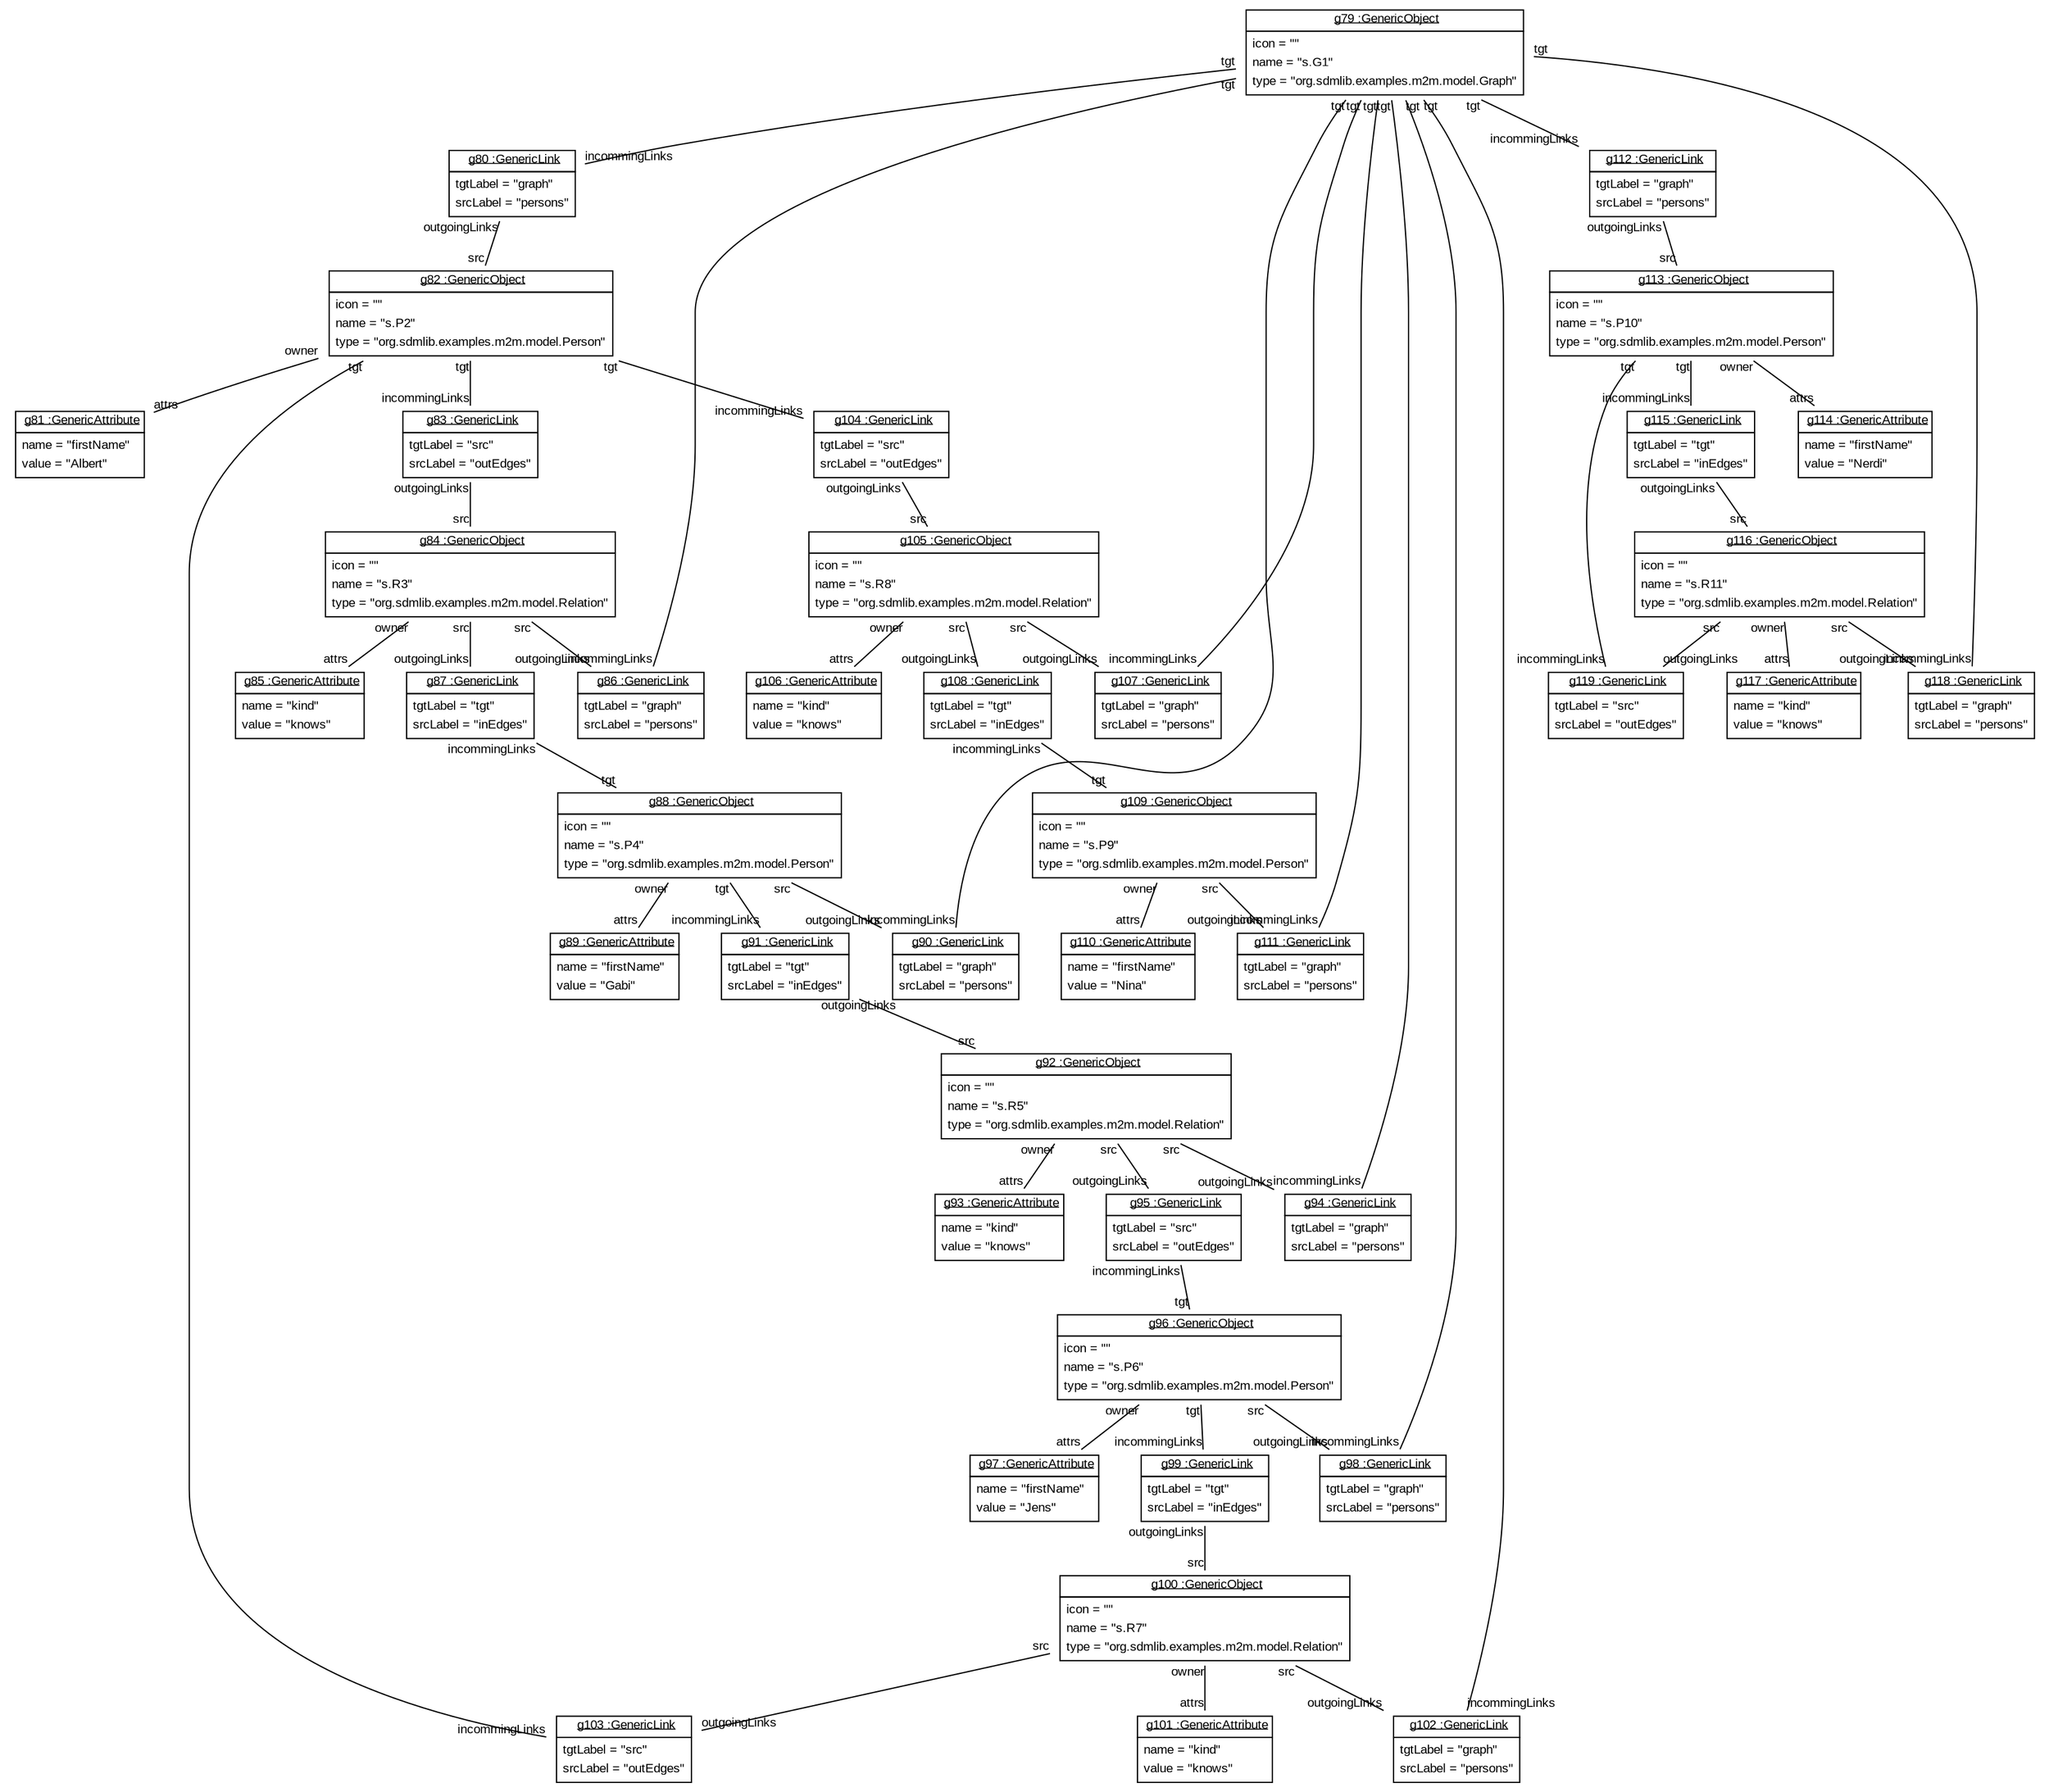 graph ObjectDiagram {
   node [shape = none, fontsize = 10, fontname = "Arial"];
   edge [fontsize = 10, fontname = "Arial"];
   compound=true;

g79 [label=<<table border='0' cellborder='1' cellspacing='0'> <tr> <td href="../../SDMLib/src/org/sdmlib/models/objects/GenericObject.java"> <u>g79 :GenericObject</u></td></tr><tr><td><table border='0' cellborder='0' cellspacing='0'><tr><td align='left'>icon = ""</td></tr><tr><td align='left'>name = "s.G1"</td></tr><tr><td align='left'>type = "org.sdmlib.examples.m2m.model.Graph"</td></tr></table></td></tr></table>>];
g80 [label=<<table border='0' cellborder='1' cellspacing='0'> <tr> <td href="../../SDMLib/src/org/sdmlib/models/objects/GenericLink.java"> <u>g80 :GenericLink</u></td></tr><tr><td><table border='0' cellborder='0' cellspacing='0'><tr><td align='left'>tgtLabel = "graph"</td></tr><tr><td align='left'>srcLabel = "persons"</td></tr></table></td></tr></table>>];
g82 [label=<<table border='0' cellborder='1' cellspacing='0'> <tr> <td href="../../SDMLib/src/org/sdmlib/models/objects/GenericObject.java"> <u>g82 :GenericObject</u></td></tr><tr><td><table border='0' cellborder='0' cellspacing='0'><tr><td align='left'>icon = ""</td></tr><tr><td align='left'>name = "s.P2"</td></tr><tr><td align='left'>type = "org.sdmlib.examples.m2m.model.Person"</td></tr></table></td></tr></table>>];
g81 [label=<<table border='0' cellborder='1' cellspacing='0'> <tr> <td href="../../SDMLib/src/org/sdmlib/models/objects/GenericAttribute.java"> <u>g81 :GenericAttribute</u></td></tr><tr><td><table border='0' cellborder='0' cellspacing='0'><tr><td align='left'>name = "firstName"</td></tr><tr><td align='left'>value = "Albert"</td></tr></table></td></tr></table>>];
g83 [label=<<table border='0' cellborder='1' cellspacing='0'> <tr> <td href="../../SDMLib/src/org/sdmlib/models/objects/GenericLink.java"> <u>g83 :GenericLink</u></td></tr><tr><td><table border='0' cellborder='0' cellspacing='0'><tr><td align='left'>tgtLabel = "src"</td></tr><tr><td align='left'>srcLabel = "outEdges"</td></tr></table></td></tr></table>>];
g84 [label=<<table border='0' cellborder='1' cellspacing='0'> <tr> <td href="../../SDMLib/src/org/sdmlib/models/objects/GenericObject.java"> <u>g84 :GenericObject</u></td></tr><tr><td><table border='0' cellborder='0' cellspacing='0'><tr><td align='left'>icon = ""</td></tr><tr><td align='left'>name = "s.R3"</td></tr><tr><td align='left'>type = "org.sdmlib.examples.m2m.model.Relation"</td></tr></table></td></tr></table>>];
g85 [label=<<table border='0' cellborder='1' cellspacing='0'> <tr> <td href="../../SDMLib/src/org/sdmlib/models/objects/GenericAttribute.java"> <u>g85 :GenericAttribute</u></td></tr><tr><td><table border='0' cellborder='0' cellspacing='0'><tr><td align='left'>name = "kind"</td></tr><tr><td align='left'>value = "knows"</td></tr></table></td></tr></table>>];
g86 [label=<<table border='0' cellborder='1' cellspacing='0'> <tr> <td href="../../SDMLib/src/org/sdmlib/models/objects/GenericLink.java"> <u>g86 :GenericLink</u></td></tr><tr><td><table border='0' cellborder='0' cellspacing='0'><tr><td align='left'>tgtLabel = "graph"</td></tr><tr><td align='left'>srcLabel = "persons"</td></tr></table></td></tr></table>>];
g87 [label=<<table border='0' cellborder='1' cellspacing='0'> <tr> <td href="../../SDMLib/src/org/sdmlib/models/objects/GenericLink.java"> <u>g87 :GenericLink</u></td></tr><tr><td><table border='0' cellborder='0' cellspacing='0'><tr><td align='left'>tgtLabel = "tgt"</td></tr><tr><td align='left'>srcLabel = "inEdges"</td></tr></table></td></tr></table>>];
g88 [label=<<table border='0' cellborder='1' cellspacing='0'> <tr> <td href="../../SDMLib/src/org/sdmlib/models/objects/GenericObject.java"> <u>g88 :GenericObject</u></td></tr><tr><td><table border='0' cellborder='0' cellspacing='0'><tr><td align='left'>icon = ""</td></tr><tr><td align='left'>name = "s.P4"</td></tr><tr><td align='left'>type = "org.sdmlib.examples.m2m.model.Person"</td></tr></table></td></tr></table>>];
g89 [label=<<table border='0' cellborder='1' cellspacing='0'> <tr> <td href="../../SDMLib/src/org/sdmlib/models/objects/GenericAttribute.java"> <u>g89 :GenericAttribute</u></td></tr><tr><td><table border='0' cellborder='0' cellspacing='0'><tr><td align='left'>name = "firstName"</td></tr><tr><td align='left'>value = "Gabi"</td></tr></table></td></tr></table>>];
g90 [label=<<table border='0' cellborder='1' cellspacing='0'> <tr> <td href="../../SDMLib/src/org/sdmlib/models/objects/GenericLink.java"> <u>g90 :GenericLink</u></td></tr><tr><td><table border='0' cellborder='0' cellspacing='0'><tr><td align='left'>tgtLabel = "graph"</td></tr><tr><td align='left'>srcLabel = "persons"</td></tr></table></td></tr></table>>];
g91 [label=<<table border='0' cellborder='1' cellspacing='0'> <tr> <td href="../../SDMLib/src/org/sdmlib/models/objects/GenericLink.java"> <u>g91 :GenericLink</u></td></tr><tr><td><table border='0' cellborder='0' cellspacing='0'><tr><td align='left'>tgtLabel = "tgt"</td></tr><tr><td align='left'>srcLabel = "inEdges"</td></tr></table></td></tr></table>>];
g92 [label=<<table border='0' cellborder='1' cellspacing='0'> <tr> <td href="../../SDMLib/src/org/sdmlib/models/objects/GenericObject.java"> <u>g92 :GenericObject</u></td></tr><tr><td><table border='0' cellborder='0' cellspacing='0'><tr><td align='left'>icon = ""</td></tr><tr><td align='left'>name = "s.R5"</td></tr><tr><td align='left'>type = "org.sdmlib.examples.m2m.model.Relation"</td></tr></table></td></tr></table>>];
g93 [label=<<table border='0' cellborder='1' cellspacing='0'> <tr> <td href="../../SDMLib/src/org/sdmlib/models/objects/GenericAttribute.java"> <u>g93 :GenericAttribute</u></td></tr><tr><td><table border='0' cellborder='0' cellspacing='0'><tr><td align='left'>name = "kind"</td></tr><tr><td align='left'>value = "knows"</td></tr></table></td></tr></table>>];
g94 [label=<<table border='0' cellborder='1' cellspacing='0'> <tr> <td href="../../SDMLib/src/org/sdmlib/models/objects/GenericLink.java"> <u>g94 :GenericLink</u></td></tr><tr><td><table border='0' cellborder='0' cellspacing='0'><tr><td align='left'>tgtLabel = "graph"</td></tr><tr><td align='left'>srcLabel = "persons"</td></tr></table></td></tr></table>>];
g95 [label=<<table border='0' cellborder='1' cellspacing='0'> <tr> <td href="../../SDMLib/src/org/sdmlib/models/objects/GenericLink.java"> <u>g95 :GenericLink</u></td></tr><tr><td><table border='0' cellborder='0' cellspacing='0'><tr><td align='left'>tgtLabel = "src"</td></tr><tr><td align='left'>srcLabel = "outEdges"</td></tr></table></td></tr></table>>];
g96 [label=<<table border='0' cellborder='1' cellspacing='0'> <tr> <td href="../../SDMLib/src/org/sdmlib/models/objects/GenericObject.java"> <u>g96 :GenericObject</u></td></tr><tr><td><table border='0' cellborder='0' cellspacing='0'><tr><td align='left'>icon = ""</td></tr><tr><td align='left'>name = "s.P6"</td></tr><tr><td align='left'>type = "org.sdmlib.examples.m2m.model.Person"</td></tr></table></td></tr></table>>];
g97 [label=<<table border='0' cellborder='1' cellspacing='0'> <tr> <td href="../../SDMLib/src/org/sdmlib/models/objects/GenericAttribute.java"> <u>g97 :GenericAttribute</u></td></tr><tr><td><table border='0' cellborder='0' cellspacing='0'><tr><td align='left'>name = "firstName"</td></tr><tr><td align='left'>value = "Jens"</td></tr></table></td></tr></table>>];
g98 [label=<<table border='0' cellborder='1' cellspacing='0'> <tr> <td href="../../SDMLib/src/org/sdmlib/models/objects/GenericLink.java"> <u>g98 :GenericLink</u></td></tr><tr><td><table border='0' cellborder='0' cellspacing='0'><tr><td align='left'>tgtLabel = "graph"</td></tr><tr><td align='left'>srcLabel = "persons"</td></tr></table></td></tr></table>>];
g99 [label=<<table border='0' cellborder='1' cellspacing='0'> <tr> <td href="../../SDMLib/src/org/sdmlib/models/objects/GenericLink.java"> <u>g99 :GenericLink</u></td></tr><tr><td><table border='0' cellborder='0' cellspacing='0'><tr><td align='left'>tgtLabel = "tgt"</td></tr><tr><td align='left'>srcLabel = "inEdges"</td></tr></table></td></tr></table>>];
g100 [label=<<table border='0' cellborder='1' cellspacing='0'> <tr> <td href="../../SDMLib/src/org/sdmlib/models/objects/GenericObject.java"> <u>g100 :GenericObject</u></td></tr><tr><td><table border='0' cellborder='0' cellspacing='0'><tr><td align='left'>icon = ""</td></tr><tr><td align='left'>name = "s.R7"</td></tr><tr><td align='left'>type = "org.sdmlib.examples.m2m.model.Relation"</td></tr></table></td></tr></table>>];
g101 [label=<<table border='0' cellborder='1' cellspacing='0'> <tr> <td href="../../SDMLib/src/org/sdmlib/models/objects/GenericAttribute.java"> <u>g101 :GenericAttribute</u></td></tr><tr><td><table border='0' cellborder='0' cellspacing='0'><tr><td align='left'>name = "kind"</td></tr><tr><td align='left'>value = "knows"</td></tr></table></td></tr></table>>];
g102 [label=<<table border='0' cellborder='1' cellspacing='0'> <tr> <td href="../../SDMLib/src/org/sdmlib/models/objects/GenericLink.java"> <u>g102 :GenericLink</u></td></tr><tr><td><table border='0' cellborder='0' cellspacing='0'><tr><td align='left'>tgtLabel = "graph"</td></tr><tr><td align='left'>srcLabel = "persons"</td></tr></table></td></tr></table>>];
g103 [label=<<table border='0' cellborder='1' cellspacing='0'> <tr> <td href="../../SDMLib/src/org/sdmlib/models/objects/GenericLink.java"> <u>g103 :GenericLink</u></td></tr><tr><td><table border='0' cellborder='0' cellspacing='0'><tr><td align='left'>tgtLabel = "src"</td></tr><tr><td align='left'>srcLabel = "outEdges"</td></tr></table></td></tr></table>>];
g104 [label=<<table border='0' cellborder='1' cellspacing='0'> <tr> <td href="../../SDMLib/src/org/sdmlib/models/objects/GenericLink.java"> <u>g104 :GenericLink</u></td></tr><tr><td><table border='0' cellborder='0' cellspacing='0'><tr><td align='left'>tgtLabel = "src"</td></tr><tr><td align='left'>srcLabel = "outEdges"</td></tr></table></td></tr></table>>];
g105 [label=<<table border='0' cellborder='1' cellspacing='0'> <tr> <td href="../../SDMLib/src/org/sdmlib/models/objects/GenericObject.java"> <u>g105 :GenericObject</u></td></tr><tr><td><table border='0' cellborder='0' cellspacing='0'><tr><td align='left'>icon = ""</td></tr><tr><td align='left'>name = "s.R8"</td></tr><tr><td align='left'>type = "org.sdmlib.examples.m2m.model.Relation"</td></tr></table></td></tr></table>>];
g106 [label=<<table border='0' cellborder='1' cellspacing='0'> <tr> <td href="../../SDMLib/src/org/sdmlib/models/objects/GenericAttribute.java"> <u>g106 :GenericAttribute</u></td></tr><tr><td><table border='0' cellborder='0' cellspacing='0'><tr><td align='left'>name = "kind"</td></tr><tr><td align='left'>value = "knows"</td></tr></table></td></tr></table>>];
g107 [label=<<table border='0' cellborder='1' cellspacing='0'> <tr> <td href="../../SDMLib/src/org/sdmlib/models/objects/GenericLink.java"> <u>g107 :GenericLink</u></td></tr><tr><td><table border='0' cellborder='0' cellspacing='0'><tr><td align='left'>tgtLabel = "graph"</td></tr><tr><td align='left'>srcLabel = "persons"</td></tr></table></td></tr></table>>];
g108 [label=<<table border='0' cellborder='1' cellspacing='0'> <tr> <td href="../../SDMLib/src/org/sdmlib/models/objects/GenericLink.java"> <u>g108 :GenericLink</u></td></tr><tr><td><table border='0' cellborder='0' cellspacing='0'><tr><td align='left'>tgtLabel = "tgt"</td></tr><tr><td align='left'>srcLabel = "inEdges"</td></tr></table></td></tr></table>>];
g109 [label=<<table border='0' cellborder='1' cellspacing='0'> <tr> <td href="../../SDMLib/src/org/sdmlib/models/objects/GenericObject.java"> <u>g109 :GenericObject</u></td></tr><tr><td><table border='0' cellborder='0' cellspacing='0'><tr><td align='left'>icon = ""</td></tr><tr><td align='left'>name = "s.P9"</td></tr><tr><td align='left'>type = "org.sdmlib.examples.m2m.model.Person"</td></tr></table></td></tr></table>>];
g110 [label=<<table border='0' cellborder='1' cellspacing='0'> <tr> <td href="../../SDMLib/src/org/sdmlib/models/objects/GenericAttribute.java"> <u>g110 :GenericAttribute</u></td></tr><tr><td><table border='0' cellborder='0' cellspacing='0'><tr><td align='left'>name = "firstName"</td></tr><tr><td align='left'>value = "Nina"</td></tr></table></td></tr></table>>];
g111 [label=<<table border='0' cellborder='1' cellspacing='0'> <tr> <td href="../../SDMLib/src/org/sdmlib/models/objects/GenericLink.java"> <u>g111 :GenericLink</u></td></tr><tr><td><table border='0' cellborder='0' cellspacing='0'><tr><td align='left'>tgtLabel = "graph"</td></tr><tr><td align='left'>srcLabel = "persons"</td></tr></table></td></tr></table>>];
g112 [label=<<table border='0' cellborder='1' cellspacing='0'> <tr> <td href="../../SDMLib/src/org/sdmlib/models/objects/GenericLink.java"> <u>g112 :GenericLink</u></td></tr><tr><td><table border='0' cellborder='0' cellspacing='0'><tr><td align='left'>tgtLabel = "graph"</td></tr><tr><td align='left'>srcLabel = "persons"</td></tr></table></td></tr></table>>];
g113 [label=<<table border='0' cellborder='1' cellspacing='0'> <tr> <td href="../../SDMLib/src/org/sdmlib/models/objects/GenericObject.java"> <u>g113 :GenericObject</u></td></tr><tr><td><table border='0' cellborder='0' cellspacing='0'><tr><td align='left'>icon = ""</td></tr><tr><td align='left'>name = "s.P10"</td></tr><tr><td align='left'>type = "org.sdmlib.examples.m2m.model.Person"</td></tr></table></td></tr></table>>];
g114 [label=<<table border='0' cellborder='1' cellspacing='0'> <tr> <td href="../../SDMLib/src/org/sdmlib/models/objects/GenericAttribute.java"> <u>g114 :GenericAttribute</u></td></tr><tr><td><table border='0' cellborder='0' cellspacing='0'><tr><td align='left'>name = "firstName"</td></tr><tr><td align='left'>value = "Nerdi"</td></tr></table></td></tr></table>>];
g115 [label=<<table border='0' cellborder='1' cellspacing='0'> <tr> <td href="../../SDMLib/src/org/sdmlib/models/objects/GenericLink.java"> <u>g115 :GenericLink</u></td></tr><tr><td><table border='0' cellborder='0' cellspacing='0'><tr><td align='left'>tgtLabel = "tgt"</td></tr><tr><td align='left'>srcLabel = "inEdges"</td></tr></table></td></tr></table>>];
g116 [label=<<table border='0' cellborder='1' cellspacing='0'> <tr> <td href="../../SDMLib/src/org/sdmlib/models/objects/GenericObject.java"> <u>g116 :GenericObject</u></td></tr><tr><td><table border='0' cellborder='0' cellspacing='0'><tr><td align='left'>icon = ""</td></tr><tr><td align='left'>name = "s.R11"</td></tr><tr><td align='left'>type = "org.sdmlib.examples.m2m.model.Relation"</td></tr></table></td></tr></table>>];
g117 [label=<<table border='0' cellborder='1' cellspacing='0'> <tr> <td href="../../SDMLib/src/org/sdmlib/models/objects/GenericAttribute.java"> <u>g117 :GenericAttribute</u></td></tr><tr><td><table border='0' cellborder='0' cellspacing='0'><tr><td align='left'>name = "kind"</td></tr><tr><td align='left'>value = "knows"</td></tr></table></td></tr></table>>];
g118 [label=<<table border='0' cellborder='1' cellspacing='0'> <tr> <td href="../../SDMLib/src/org/sdmlib/models/objects/GenericLink.java"> <u>g118 :GenericLink</u></td></tr><tr><td><table border='0' cellborder='0' cellspacing='0'><tr><td align='left'>tgtLabel = "graph"</td></tr><tr><td align='left'>srcLabel = "persons"</td></tr></table></td></tr></table>>];
g119 [label=<<table border='0' cellborder='1' cellspacing='0'> <tr> <td href="../../SDMLib/src/org/sdmlib/models/objects/GenericLink.java"> <u>g119 :GenericLink</u></td></tr><tr><td><table border='0' cellborder='0' cellspacing='0'><tr><td align='left'>tgtLabel = "src"</td></tr><tr><td align='left'>srcLabel = "outEdges"</td></tr></table></td></tr></table>>];

g79 -- g80 [headlabel = "incommingLinks" taillabel = "tgt"];
g79 -- g86 [headlabel = "incommingLinks" taillabel = "tgt"];
g79 -- g90 [headlabel = "incommingLinks" taillabel = "tgt"];
g79 -- g94 [headlabel = "incommingLinks" taillabel = "tgt"];
g79 -- g98 [headlabel = "incommingLinks" taillabel = "tgt"];
g79 -- g102 [headlabel = "incommingLinks" taillabel = "tgt"];
g79 -- g107 [headlabel = "incommingLinks" taillabel = "tgt"];
g79 -- g111 [headlabel = "incommingLinks" taillabel = "tgt"];
g79 -- g112 [headlabel = "incommingLinks" taillabel = "tgt"];
g79 -- g118 [headlabel = "incommingLinks" taillabel = "tgt"];
g80 -- g82 [headlabel = "src" taillabel = "outgoingLinks"];
g82 -- g81 [headlabel = "attrs" taillabel = "owner"];
g82 -- g83 [headlabel = "incommingLinks" taillabel = "tgt"];
g82 -- g103 [headlabel = "incommingLinks" taillabel = "tgt"];
g82 -- g104 [headlabel = "incommingLinks" taillabel = "tgt"];
g83 -- g84 [headlabel = "src" taillabel = "outgoingLinks"];
g84 -- g86 [headlabel = "outgoingLinks" taillabel = "src"];
g84 -- g87 [headlabel = "outgoingLinks" taillabel = "src"];
g84 -- g85 [headlabel = "attrs" taillabel = "owner"];
g87 -- g88 [headlabel = "tgt" taillabel = "incommingLinks"];
g88 -- g90 [headlabel = "outgoingLinks" taillabel = "src"];
g88 -- g89 [headlabel = "attrs" taillabel = "owner"];
g88 -- g91 [headlabel = "incommingLinks" taillabel = "tgt"];
g91 -- g92 [headlabel = "src" taillabel = "outgoingLinks"];
g92 -- g94 [headlabel = "outgoingLinks" taillabel = "src"];
g92 -- g95 [headlabel = "outgoingLinks" taillabel = "src"];
g92 -- g93 [headlabel = "attrs" taillabel = "owner"];
g95 -- g96 [headlabel = "tgt" taillabel = "incommingLinks"];
g96 -- g98 [headlabel = "outgoingLinks" taillabel = "src"];
g96 -- g97 [headlabel = "attrs" taillabel = "owner"];
g96 -- g99 [headlabel = "incommingLinks" taillabel = "tgt"];
g99 -- g100 [headlabel = "src" taillabel = "outgoingLinks"];
g100 -- g102 [headlabel = "outgoingLinks" taillabel = "src"];
g100 -- g103 [headlabel = "outgoingLinks" taillabel = "src"];
g100 -- g101 [headlabel = "attrs" taillabel = "owner"];
g104 -- g105 [headlabel = "src" taillabel = "outgoingLinks"];
g105 -- g107 [headlabel = "outgoingLinks" taillabel = "src"];
g105 -- g108 [headlabel = "outgoingLinks" taillabel = "src"];
g105 -- g106 [headlabel = "attrs" taillabel = "owner"];
g108 -- g109 [headlabel = "tgt" taillabel = "incommingLinks"];
g109 -- g111 [headlabel = "outgoingLinks" taillabel = "src"];
g109 -- g110 [headlabel = "attrs" taillabel = "owner"];
g112 -- g113 [headlabel = "src" taillabel = "outgoingLinks"];
g113 -- g114 [headlabel = "attrs" taillabel = "owner"];
g113 -- g115 [headlabel = "incommingLinks" taillabel = "tgt"];
g113 -- g119 [headlabel = "incommingLinks" taillabel = "tgt"];
g115 -- g116 [headlabel = "src" taillabel = "outgoingLinks"];
g116 -- g118 [headlabel = "outgoingLinks" taillabel = "src"];
g116 -- g119 [headlabel = "outgoingLinks" taillabel = "src"];
g116 -- g117 [headlabel = "attrs" taillabel = "owner"];
}
